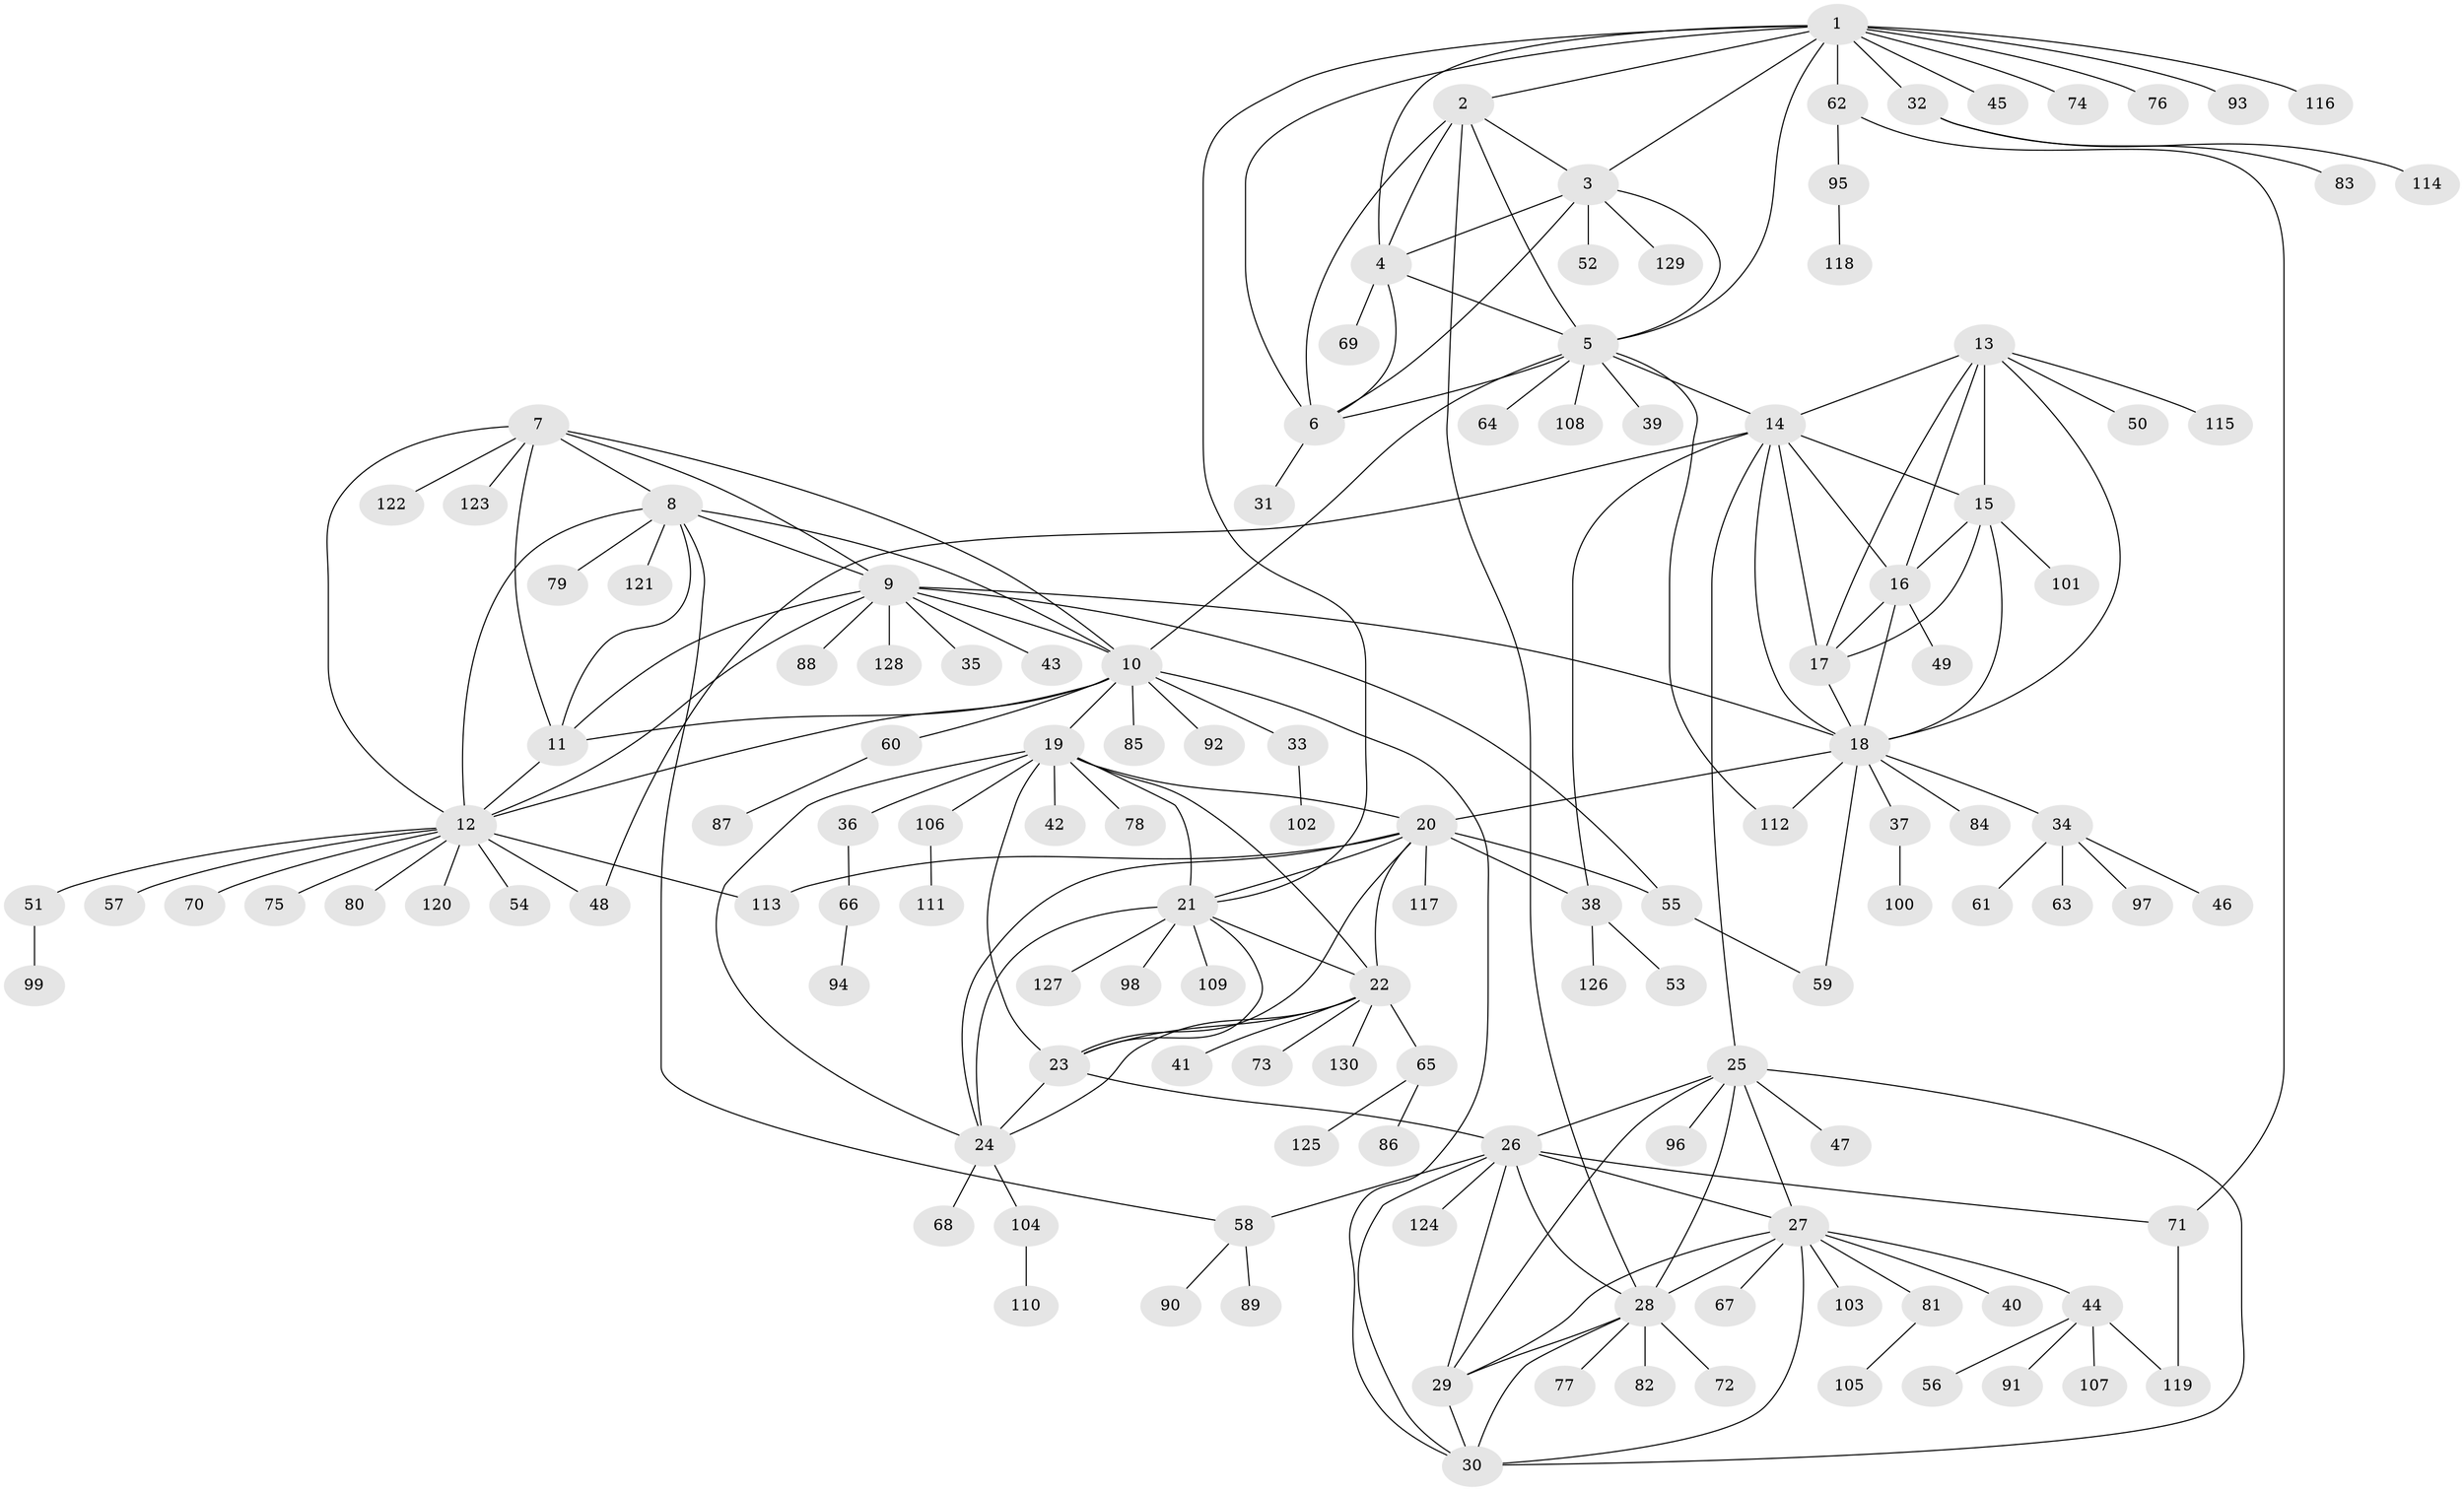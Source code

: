 // Generated by graph-tools (version 1.1) at 2025/02/03/09/25 03:02:40]
// undirected, 130 vertices, 194 edges
graph export_dot {
graph [start="1"]
  node [color=gray90,style=filled];
  1;
  2;
  3;
  4;
  5;
  6;
  7;
  8;
  9;
  10;
  11;
  12;
  13;
  14;
  15;
  16;
  17;
  18;
  19;
  20;
  21;
  22;
  23;
  24;
  25;
  26;
  27;
  28;
  29;
  30;
  31;
  32;
  33;
  34;
  35;
  36;
  37;
  38;
  39;
  40;
  41;
  42;
  43;
  44;
  45;
  46;
  47;
  48;
  49;
  50;
  51;
  52;
  53;
  54;
  55;
  56;
  57;
  58;
  59;
  60;
  61;
  62;
  63;
  64;
  65;
  66;
  67;
  68;
  69;
  70;
  71;
  72;
  73;
  74;
  75;
  76;
  77;
  78;
  79;
  80;
  81;
  82;
  83;
  84;
  85;
  86;
  87;
  88;
  89;
  90;
  91;
  92;
  93;
  94;
  95;
  96;
  97;
  98;
  99;
  100;
  101;
  102;
  103;
  104;
  105;
  106;
  107;
  108;
  109;
  110;
  111;
  112;
  113;
  114;
  115;
  116;
  117;
  118;
  119;
  120;
  121;
  122;
  123;
  124;
  125;
  126;
  127;
  128;
  129;
  130;
  1 -- 2;
  1 -- 3;
  1 -- 4;
  1 -- 5;
  1 -- 6;
  1 -- 21;
  1 -- 32;
  1 -- 45;
  1 -- 62;
  1 -- 74;
  1 -- 76;
  1 -- 93;
  1 -- 116;
  2 -- 3;
  2 -- 4;
  2 -- 5;
  2 -- 6;
  2 -- 28;
  3 -- 4;
  3 -- 5;
  3 -- 6;
  3 -- 52;
  3 -- 129;
  4 -- 5;
  4 -- 6;
  4 -- 69;
  5 -- 6;
  5 -- 10;
  5 -- 14;
  5 -- 39;
  5 -- 64;
  5 -- 108;
  5 -- 112;
  6 -- 31;
  7 -- 8;
  7 -- 9;
  7 -- 10;
  7 -- 11;
  7 -- 12;
  7 -- 122;
  7 -- 123;
  8 -- 9;
  8 -- 10;
  8 -- 11;
  8 -- 12;
  8 -- 58;
  8 -- 79;
  8 -- 121;
  9 -- 10;
  9 -- 11;
  9 -- 12;
  9 -- 18;
  9 -- 35;
  9 -- 43;
  9 -- 55;
  9 -- 88;
  9 -- 128;
  10 -- 11;
  10 -- 12;
  10 -- 19;
  10 -- 30;
  10 -- 33;
  10 -- 60;
  10 -- 85;
  10 -- 92;
  11 -- 12;
  12 -- 48;
  12 -- 51;
  12 -- 54;
  12 -- 57;
  12 -- 70;
  12 -- 75;
  12 -- 80;
  12 -- 113;
  12 -- 120;
  13 -- 14;
  13 -- 15;
  13 -- 16;
  13 -- 17;
  13 -- 18;
  13 -- 50;
  13 -- 115;
  14 -- 15;
  14 -- 16;
  14 -- 17;
  14 -- 18;
  14 -- 25;
  14 -- 38;
  14 -- 48;
  15 -- 16;
  15 -- 17;
  15 -- 18;
  15 -- 101;
  16 -- 17;
  16 -- 18;
  16 -- 49;
  17 -- 18;
  18 -- 20;
  18 -- 34;
  18 -- 37;
  18 -- 59;
  18 -- 84;
  18 -- 112;
  19 -- 20;
  19 -- 21;
  19 -- 22;
  19 -- 23;
  19 -- 24;
  19 -- 36;
  19 -- 42;
  19 -- 78;
  19 -- 106;
  20 -- 21;
  20 -- 22;
  20 -- 23;
  20 -- 24;
  20 -- 38;
  20 -- 55;
  20 -- 113;
  20 -- 117;
  21 -- 22;
  21 -- 23;
  21 -- 24;
  21 -- 98;
  21 -- 109;
  21 -- 127;
  22 -- 23;
  22 -- 24;
  22 -- 41;
  22 -- 65;
  22 -- 73;
  22 -- 130;
  23 -- 24;
  23 -- 26;
  24 -- 68;
  24 -- 104;
  25 -- 26;
  25 -- 27;
  25 -- 28;
  25 -- 29;
  25 -- 30;
  25 -- 47;
  25 -- 96;
  26 -- 27;
  26 -- 28;
  26 -- 29;
  26 -- 30;
  26 -- 58;
  26 -- 71;
  26 -- 124;
  27 -- 28;
  27 -- 29;
  27 -- 30;
  27 -- 40;
  27 -- 44;
  27 -- 67;
  27 -- 81;
  27 -- 103;
  28 -- 29;
  28 -- 30;
  28 -- 72;
  28 -- 77;
  28 -- 82;
  29 -- 30;
  32 -- 83;
  32 -- 114;
  33 -- 102;
  34 -- 46;
  34 -- 61;
  34 -- 63;
  34 -- 97;
  36 -- 66;
  37 -- 100;
  38 -- 53;
  38 -- 126;
  44 -- 56;
  44 -- 91;
  44 -- 107;
  44 -- 119;
  51 -- 99;
  55 -- 59;
  58 -- 89;
  58 -- 90;
  60 -- 87;
  62 -- 71;
  62 -- 95;
  65 -- 86;
  65 -- 125;
  66 -- 94;
  71 -- 119;
  81 -- 105;
  95 -- 118;
  104 -- 110;
  106 -- 111;
}
